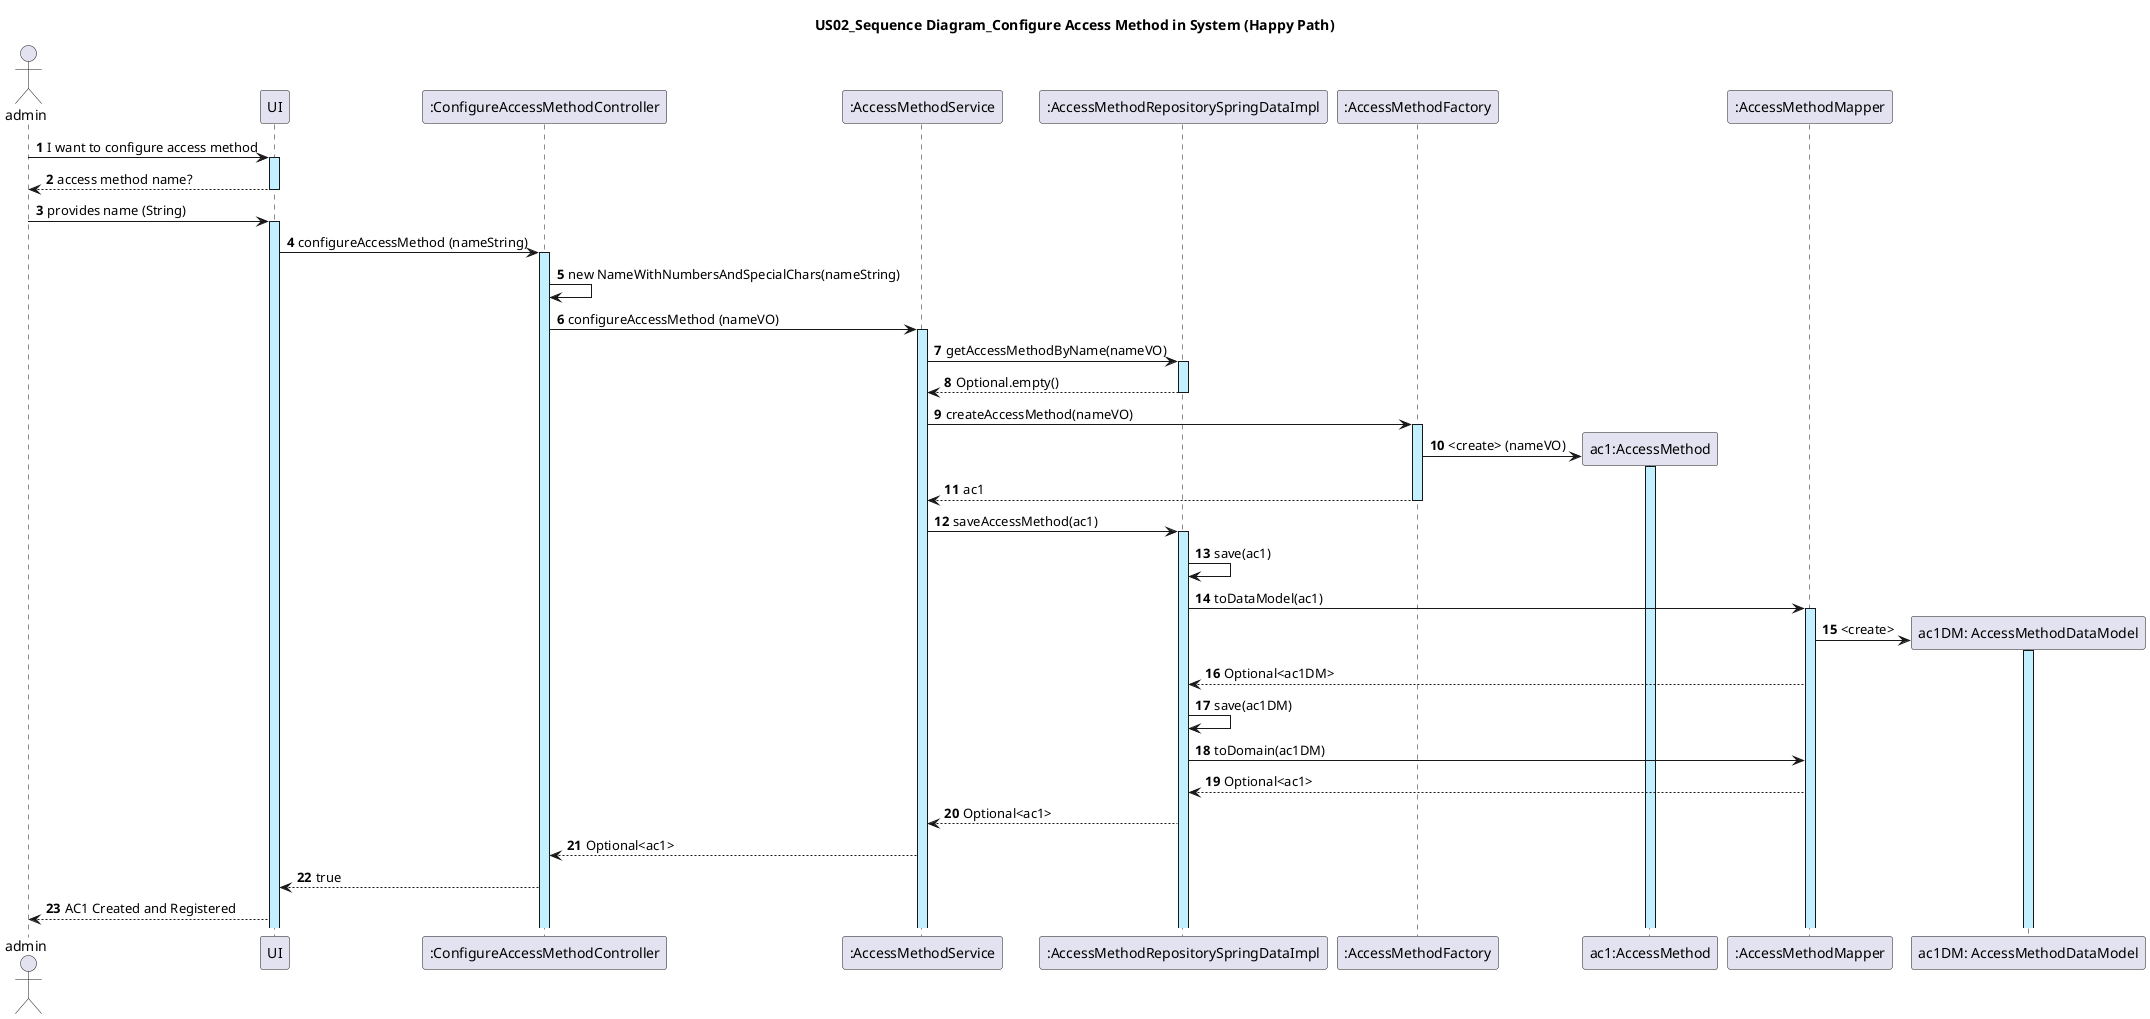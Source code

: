 @startuml
actor admin
autonumber

title: US02_Sequence Diagram_Configure Access Method in System (Happy Path)

admin -> UI ++ #application : I want to configure access method
UI --> admin -- : access method name?
admin -> UI ++ #application :provides name (String)
    UI -> ":ConfigureAccessMethodController" as ConfigureAccessMethodController ++ #application : configureAccessMethod (nameString)

ConfigureAccessMethodController -> ConfigureAccessMethodController: new NameWithNumbersAndSpecialChars(nameString)

ConfigureAccessMethodController -> ":AccessMethodService" ++ #application : configureAccessMethod (nameVO)
":AccessMethodService" -> ":AccessMethodRepositorySpringDataImpl" ++ #application:  getAccessMethodByName(nameVO)
":AccessMethodRepositorySpringDataImpl" --> ":AccessMethodService" -- #application: Optional.empty()
":AccessMethodService" -> ":AccessMethodFactory" as AccessMethodFactory ++ #application: createAccessMethod(nameVO)
create "ac1:AccessMethod" as AccessMethod
AccessMethodFactory -> AccessMethod  ++ #application  : <create> (nameVO)
AccessMethodFactory --> ":AccessMethodService" -- : ac1
":AccessMethodService" -> ":AccessMethodRepositorySpringDataImpl" ++ #application: saveAccessMethod(ac1)
":AccessMethodRepositorySpringDataImpl" -> ":AccessMethodRepositorySpringDataImpl": save(ac1)
":AccessMethodRepositorySpringDataImpl" -> ":AccessMethodMapper" ++ #application: toDataModel(ac1)
create "ac1DM: AccessMethodDataModel" as AccessMethodDataModel
":AccessMethodMapper" -> AccessMethodDataModel ++ #application: <create>
":AccessMethodMapper" --> ":AccessMethodRepositorySpringDataImpl": Optional<ac1DM>
":AccessMethodRepositorySpringDataImpl" -> ":AccessMethodRepositorySpringDataImpl": save(ac1DM)
":AccessMethodRepositorySpringDataImpl" -> ":AccessMethodMapper": toDomain(ac1DM)

":AccessMethodMapper" --> ":AccessMethodRepositorySpringDataImpl": Optional<ac1>
":AccessMethodRepositorySpringDataImpl" --> ":AccessMethodService": Optional<ac1>
":AccessMethodService" --> ConfigureAccessMethodController: Optional<ac1>
ConfigureAccessMethodController --> UI: true
UI --> admin: AC1 Created and Registered
@enduml